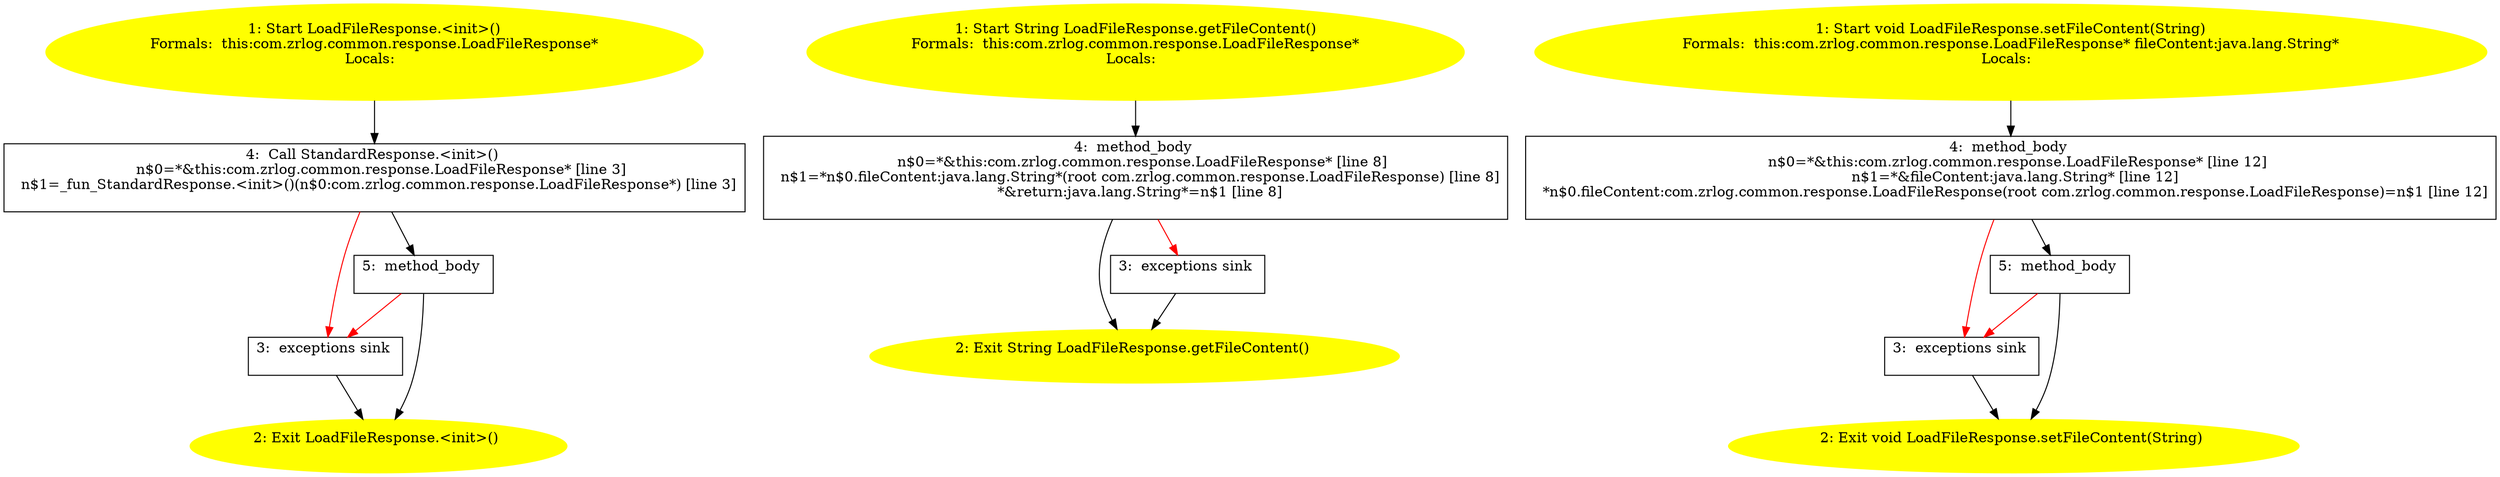 /* @generated */
digraph cfg {
"com.zrlog.common.response.LoadFileResponse.<init>().851eebb68dde19451ab679a3186dfd98_1" [label="1: Start LoadFileResponse.<init>()\nFormals:  this:com.zrlog.common.response.LoadFileResponse*\nLocals:  \n  " color=yellow style=filled]
	

	 "com.zrlog.common.response.LoadFileResponse.<init>().851eebb68dde19451ab679a3186dfd98_1" -> "com.zrlog.common.response.LoadFileResponse.<init>().851eebb68dde19451ab679a3186dfd98_4" ;
"com.zrlog.common.response.LoadFileResponse.<init>().851eebb68dde19451ab679a3186dfd98_2" [label="2: Exit LoadFileResponse.<init>() \n  " color=yellow style=filled]
	

"com.zrlog.common.response.LoadFileResponse.<init>().851eebb68dde19451ab679a3186dfd98_3" [label="3:  exceptions sink \n  " shape="box"]
	

	 "com.zrlog.common.response.LoadFileResponse.<init>().851eebb68dde19451ab679a3186dfd98_3" -> "com.zrlog.common.response.LoadFileResponse.<init>().851eebb68dde19451ab679a3186dfd98_2" ;
"com.zrlog.common.response.LoadFileResponse.<init>().851eebb68dde19451ab679a3186dfd98_4" [label="4:  Call StandardResponse.<init>() \n   n$0=*&this:com.zrlog.common.response.LoadFileResponse* [line 3]\n  n$1=_fun_StandardResponse.<init>()(n$0:com.zrlog.common.response.LoadFileResponse*) [line 3]\n " shape="box"]
	

	 "com.zrlog.common.response.LoadFileResponse.<init>().851eebb68dde19451ab679a3186dfd98_4" -> "com.zrlog.common.response.LoadFileResponse.<init>().851eebb68dde19451ab679a3186dfd98_5" ;
	 "com.zrlog.common.response.LoadFileResponse.<init>().851eebb68dde19451ab679a3186dfd98_4" -> "com.zrlog.common.response.LoadFileResponse.<init>().851eebb68dde19451ab679a3186dfd98_3" [color="red" ];
"com.zrlog.common.response.LoadFileResponse.<init>().851eebb68dde19451ab679a3186dfd98_5" [label="5:  method_body \n  " shape="box"]
	

	 "com.zrlog.common.response.LoadFileResponse.<init>().851eebb68dde19451ab679a3186dfd98_5" -> "com.zrlog.common.response.LoadFileResponse.<init>().851eebb68dde19451ab679a3186dfd98_2" ;
	 "com.zrlog.common.response.LoadFileResponse.<init>().851eebb68dde19451ab679a3186dfd98_5" -> "com.zrlog.common.response.LoadFileResponse.<init>().851eebb68dde19451ab679a3186dfd98_3" [color="red" ];
"com.zrlog.common.response.LoadFileResponse.getFileContent():java.lang.String.dc8c2e8ab76f4037bab381937d530e9d_1" [label="1: Start String LoadFileResponse.getFileContent()\nFormals:  this:com.zrlog.common.response.LoadFileResponse*\nLocals:  \n  " color=yellow style=filled]
	

	 "com.zrlog.common.response.LoadFileResponse.getFileContent():java.lang.String.dc8c2e8ab76f4037bab381937d530e9d_1" -> "com.zrlog.common.response.LoadFileResponse.getFileContent():java.lang.String.dc8c2e8ab76f4037bab381937d530e9d_4" ;
"com.zrlog.common.response.LoadFileResponse.getFileContent():java.lang.String.dc8c2e8ab76f4037bab381937d530e9d_2" [label="2: Exit String LoadFileResponse.getFileContent() \n  " color=yellow style=filled]
	

"com.zrlog.common.response.LoadFileResponse.getFileContent():java.lang.String.dc8c2e8ab76f4037bab381937d530e9d_3" [label="3:  exceptions sink \n  " shape="box"]
	

	 "com.zrlog.common.response.LoadFileResponse.getFileContent():java.lang.String.dc8c2e8ab76f4037bab381937d530e9d_3" -> "com.zrlog.common.response.LoadFileResponse.getFileContent():java.lang.String.dc8c2e8ab76f4037bab381937d530e9d_2" ;
"com.zrlog.common.response.LoadFileResponse.getFileContent():java.lang.String.dc8c2e8ab76f4037bab381937d530e9d_4" [label="4:  method_body \n   n$0=*&this:com.zrlog.common.response.LoadFileResponse* [line 8]\n  n$1=*n$0.fileContent:java.lang.String*(root com.zrlog.common.response.LoadFileResponse) [line 8]\n  *&return:java.lang.String*=n$1 [line 8]\n " shape="box"]
	

	 "com.zrlog.common.response.LoadFileResponse.getFileContent():java.lang.String.dc8c2e8ab76f4037bab381937d530e9d_4" -> "com.zrlog.common.response.LoadFileResponse.getFileContent():java.lang.String.dc8c2e8ab76f4037bab381937d530e9d_2" ;
	 "com.zrlog.common.response.LoadFileResponse.getFileContent():java.lang.String.dc8c2e8ab76f4037bab381937d530e9d_4" -> "com.zrlog.common.response.LoadFileResponse.getFileContent():java.lang.String.dc8c2e8ab76f4037bab381937d530e9d_3" [color="red" ];
"com.zrlog.common.response.LoadFileResponse.setFileContent(java.lang.String):void.53c84bca3dfdb8c5d3d58f62ee9246ba_1" [label="1: Start void LoadFileResponse.setFileContent(String)\nFormals:  this:com.zrlog.common.response.LoadFileResponse* fileContent:java.lang.String*\nLocals:  \n  " color=yellow style=filled]
	

	 "com.zrlog.common.response.LoadFileResponse.setFileContent(java.lang.String):void.53c84bca3dfdb8c5d3d58f62ee9246ba_1" -> "com.zrlog.common.response.LoadFileResponse.setFileContent(java.lang.String):void.53c84bca3dfdb8c5d3d58f62ee9246ba_4" ;
"com.zrlog.common.response.LoadFileResponse.setFileContent(java.lang.String):void.53c84bca3dfdb8c5d3d58f62ee9246ba_2" [label="2: Exit void LoadFileResponse.setFileContent(String) \n  " color=yellow style=filled]
	

"com.zrlog.common.response.LoadFileResponse.setFileContent(java.lang.String):void.53c84bca3dfdb8c5d3d58f62ee9246ba_3" [label="3:  exceptions sink \n  " shape="box"]
	

	 "com.zrlog.common.response.LoadFileResponse.setFileContent(java.lang.String):void.53c84bca3dfdb8c5d3d58f62ee9246ba_3" -> "com.zrlog.common.response.LoadFileResponse.setFileContent(java.lang.String):void.53c84bca3dfdb8c5d3d58f62ee9246ba_2" ;
"com.zrlog.common.response.LoadFileResponse.setFileContent(java.lang.String):void.53c84bca3dfdb8c5d3d58f62ee9246ba_4" [label="4:  method_body \n   n$0=*&this:com.zrlog.common.response.LoadFileResponse* [line 12]\n  n$1=*&fileContent:java.lang.String* [line 12]\n  *n$0.fileContent:com.zrlog.common.response.LoadFileResponse(root com.zrlog.common.response.LoadFileResponse)=n$1 [line 12]\n " shape="box"]
	

	 "com.zrlog.common.response.LoadFileResponse.setFileContent(java.lang.String):void.53c84bca3dfdb8c5d3d58f62ee9246ba_4" -> "com.zrlog.common.response.LoadFileResponse.setFileContent(java.lang.String):void.53c84bca3dfdb8c5d3d58f62ee9246ba_5" ;
	 "com.zrlog.common.response.LoadFileResponse.setFileContent(java.lang.String):void.53c84bca3dfdb8c5d3d58f62ee9246ba_4" -> "com.zrlog.common.response.LoadFileResponse.setFileContent(java.lang.String):void.53c84bca3dfdb8c5d3d58f62ee9246ba_3" [color="red" ];
"com.zrlog.common.response.LoadFileResponse.setFileContent(java.lang.String):void.53c84bca3dfdb8c5d3d58f62ee9246ba_5" [label="5:  method_body \n  " shape="box"]
	

	 "com.zrlog.common.response.LoadFileResponse.setFileContent(java.lang.String):void.53c84bca3dfdb8c5d3d58f62ee9246ba_5" -> "com.zrlog.common.response.LoadFileResponse.setFileContent(java.lang.String):void.53c84bca3dfdb8c5d3d58f62ee9246ba_2" ;
	 "com.zrlog.common.response.LoadFileResponse.setFileContent(java.lang.String):void.53c84bca3dfdb8c5d3d58f62ee9246ba_5" -> "com.zrlog.common.response.LoadFileResponse.setFileContent(java.lang.String):void.53c84bca3dfdb8c5d3d58f62ee9246ba_3" [color="red" ];
}
